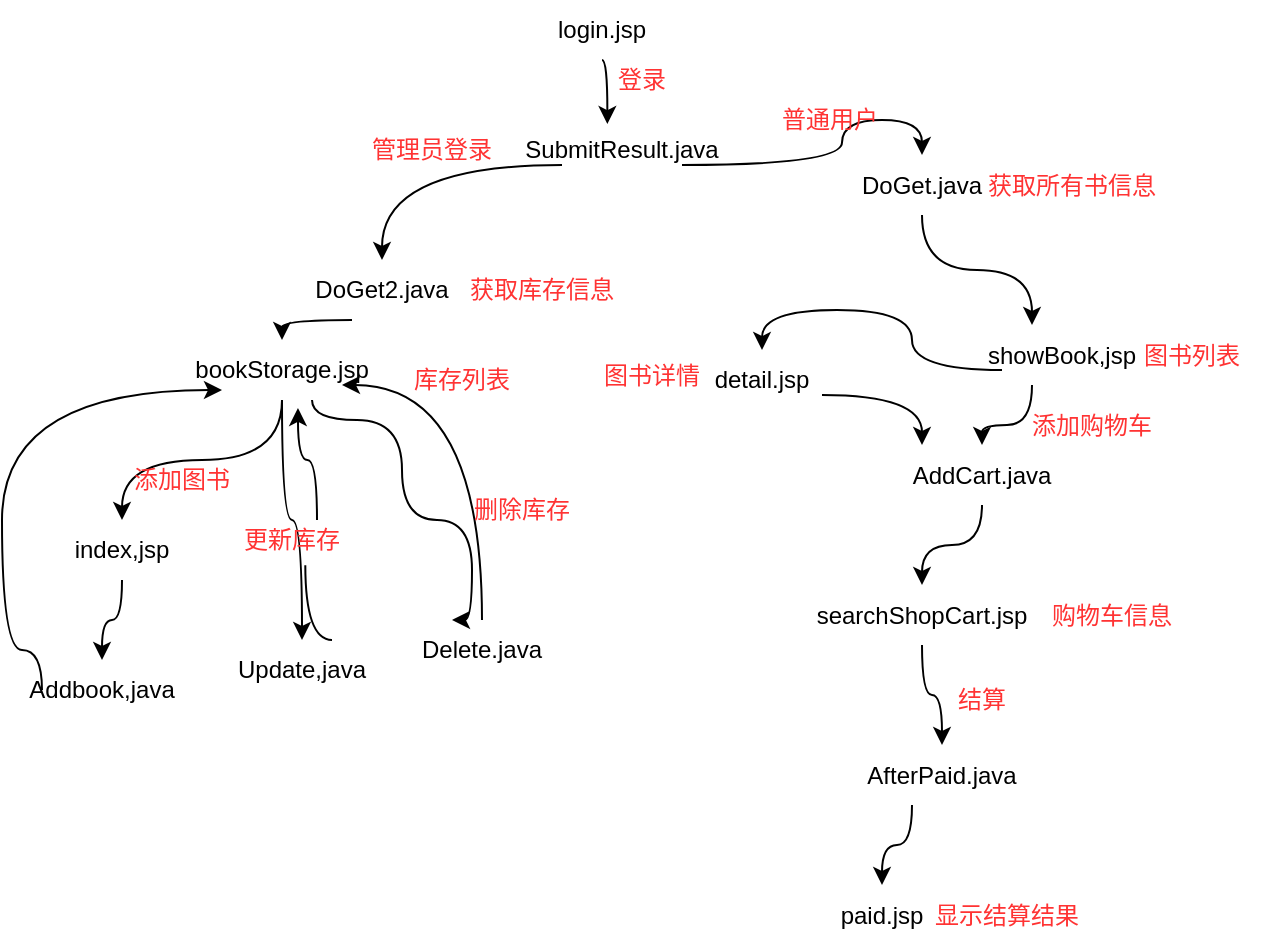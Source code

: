 <mxfile version="15.7.3" type="device"><diagram id="HpH1oXDXxxRp0CEii76Q" name="第 1 页"><mxGraphModel dx="782" dy="539" grid="1" gridSize="10" guides="1" tooltips="1" connect="1" arrows="1" fold="1" page="1" pageScale="1" pageWidth="827" pageHeight="1169" math="0" shadow="0"><root><mxCell id="0"/><mxCell id="1" parent="0"/><mxCell id="c5yNEPfropv8RozXlBiJ-11" style="edgeStyle=orthogonalEdgeStyle;curved=1;rounded=0;orthogonalLoop=1;jettySize=auto;html=1;exitX=0.5;exitY=1;exitDx=0;exitDy=0;entryX=0.378;entryY=0.067;entryDx=0;entryDy=0;entryPerimeter=0;" edge="1" parent="1" source="c5yNEPfropv8RozXlBiJ-1" target="c5yNEPfropv8RozXlBiJ-2"><mxGeometry relative="1" as="geometry"/></mxCell><mxCell id="c5yNEPfropv8RozXlBiJ-1" value="login.jsp" style="text;html=1;strokeColor=none;fillColor=none;align=center;verticalAlign=middle;whiteSpace=wrap;rounded=0;" vertex="1" parent="1"><mxGeometry x="270" y="40" width="60" height="30" as="geometry"/></mxCell><mxCell id="c5yNEPfropv8RozXlBiJ-12" style="edgeStyle=orthogonalEdgeStyle;curved=1;rounded=0;orthogonalLoop=1;jettySize=auto;html=1;exitX=0;exitY=0.75;exitDx=0;exitDy=0;entryX=0.5;entryY=0;entryDx=0;entryDy=0;" edge="1" parent="1" source="c5yNEPfropv8RozXlBiJ-2" target="c5yNEPfropv8RozXlBiJ-3"><mxGeometry relative="1" as="geometry"/></mxCell><mxCell id="c5yNEPfropv8RozXlBiJ-27" style="edgeStyle=orthogonalEdgeStyle;curved=1;rounded=0;orthogonalLoop=1;jettySize=auto;html=1;exitX=1;exitY=0.75;exitDx=0;exitDy=0;entryX=0.5;entryY=0;entryDx=0;entryDy=0;" edge="1" parent="1" source="c5yNEPfropv8RozXlBiJ-2" target="c5yNEPfropv8RozXlBiJ-4"><mxGeometry relative="1" as="geometry"><mxPoint x="490" y="100" as="targetPoint"/><Array as="points"><mxPoint x="420" y="123"/><mxPoint x="420" y="100"/><mxPoint x="460" y="100"/></Array></mxGeometry></mxCell><mxCell id="c5yNEPfropv8RozXlBiJ-2" value="SubmitResult.java" style="text;html=1;strokeColor=none;fillColor=none;align=center;verticalAlign=middle;whiteSpace=wrap;rounded=0;" vertex="1" parent="1"><mxGeometry x="280" y="100" width="60" height="30" as="geometry"/></mxCell><mxCell id="c5yNEPfropv8RozXlBiJ-13" style="edgeStyle=orthogonalEdgeStyle;curved=1;rounded=0;orthogonalLoop=1;jettySize=auto;html=1;exitX=0.25;exitY=1;exitDx=0;exitDy=0;entryX=0.5;entryY=0;entryDx=0;entryDy=0;" edge="1" parent="1" source="c5yNEPfropv8RozXlBiJ-3" target="c5yNEPfropv8RozXlBiJ-5"><mxGeometry relative="1" as="geometry"/></mxCell><mxCell id="c5yNEPfropv8RozXlBiJ-3" value="DoGet2.java" style="text;html=1;strokeColor=none;fillColor=none;align=center;verticalAlign=middle;whiteSpace=wrap;rounded=0;" vertex="1" parent="1"><mxGeometry x="160" y="170" width="60" height="30" as="geometry"/></mxCell><mxCell id="c5yNEPfropv8RozXlBiJ-28" style="edgeStyle=orthogonalEdgeStyle;curved=1;rounded=0;orthogonalLoop=1;jettySize=auto;html=1;exitX=0.5;exitY=1;exitDx=0;exitDy=0;entryX=0.25;entryY=0;entryDx=0;entryDy=0;" edge="1" parent="1" source="c5yNEPfropv8RozXlBiJ-4" target="c5yNEPfropv8RozXlBiJ-21"><mxGeometry relative="1" as="geometry"/></mxCell><mxCell id="c5yNEPfropv8RozXlBiJ-4" value="DoGet.java" style="text;html=1;strokeColor=none;fillColor=none;align=center;verticalAlign=middle;whiteSpace=wrap;rounded=0;" vertex="1" parent="1"><mxGeometry x="430" y="117.5" width="60" height="30" as="geometry"/></mxCell><mxCell id="c5yNEPfropv8RozXlBiJ-14" style="edgeStyle=orthogonalEdgeStyle;curved=1;rounded=0;orthogonalLoop=1;jettySize=auto;html=1;exitX=0.5;exitY=1;exitDx=0;exitDy=0;entryX=0.5;entryY=0;entryDx=0;entryDy=0;" edge="1" parent="1" source="c5yNEPfropv8RozXlBiJ-5" target="c5yNEPfropv8RozXlBiJ-6"><mxGeometry relative="1" as="geometry"/></mxCell><mxCell id="c5yNEPfropv8RozXlBiJ-15" style="edgeStyle=orthogonalEdgeStyle;curved=1;rounded=0;orthogonalLoop=1;jettySize=auto;html=1;exitX=0.5;exitY=1;exitDx=0;exitDy=0;entryX=0.5;entryY=0;entryDx=0;entryDy=0;" edge="1" parent="1" source="c5yNEPfropv8RozXlBiJ-5" target="c5yNEPfropv8RozXlBiJ-7"><mxGeometry relative="1" as="geometry"/></mxCell><mxCell id="c5yNEPfropv8RozXlBiJ-16" style="edgeStyle=orthogonalEdgeStyle;curved=1;rounded=0;orthogonalLoop=1;jettySize=auto;html=1;exitX=0.75;exitY=1;exitDx=0;exitDy=0;entryX=0.25;entryY=0;entryDx=0;entryDy=0;" edge="1" parent="1" source="c5yNEPfropv8RozXlBiJ-5" target="c5yNEPfropv8RozXlBiJ-8"><mxGeometry relative="1" as="geometry"><Array as="points"><mxPoint x="200" y="250"/><mxPoint x="200" y="300"/><mxPoint x="235" y="300"/></Array></mxGeometry></mxCell><mxCell id="c5yNEPfropv8RozXlBiJ-5" value="bookStorage.jsp" style="text;html=1;strokeColor=none;fillColor=none;align=center;verticalAlign=middle;whiteSpace=wrap;rounded=0;" vertex="1" parent="1"><mxGeometry x="110" y="210" width="60" height="30" as="geometry"/></mxCell><mxCell id="c5yNEPfropv8RozXlBiJ-19" style="edgeStyle=orthogonalEdgeStyle;curved=1;rounded=0;orthogonalLoop=1;jettySize=auto;html=1;exitX=0.5;exitY=1;exitDx=0;exitDy=0;" edge="1" parent="1" source="c5yNEPfropv8RozXlBiJ-6" target="c5yNEPfropv8RozXlBiJ-10"><mxGeometry relative="1" as="geometry"/></mxCell><mxCell id="c5yNEPfropv8RozXlBiJ-6" value="index,jsp" style="text;html=1;strokeColor=none;fillColor=none;align=center;verticalAlign=middle;whiteSpace=wrap;rounded=0;" vertex="1" parent="1"><mxGeometry x="30" y="300" width="60" height="30" as="geometry"/></mxCell><mxCell id="c5yNEPfropv8RozXlBiJ-18" style="edgeStyle=orthogonalEdgeStyle;curved=1;rounded=0;orthogonalLoop=1;jettySize=auto;html=1;exitX=0.75;exitY=0;exitDx=0;exitDy=0;entryX=0.633;entryY=1.133;entryDx=0;entryDy=0;entryPerimeter=0;startArrow=none;" edge="1" parent="1" source="c5yNEPfropv8RozXlBiJ-49" target="c5yNEPfropv8RozXlBiJ-5"><mxGeometry relative="1" as="geometry"/></mxCell><mxCell id="c5yNEPfropv8RozXlBiJ-7" value="Update,java" style="text;html=1;strokeColor=none;fillColor=none;align=center;verticalAlign=middle;whiteSpace=wrap;rounded=0;" vertex="1" parent="1"><mxGeometry x="120" y="360" width="60" height="30" as="geometry"/></mxCell><mxCell id="c5yNEPfropv8RozXlBiJ-17" style="edgeStyle=orthogonalEdgeStyle;curved=1;rounded=0;orthogonalLoop=1;jettySize=auto;html=1;exitX=0.5;exitY=0;exitDx=0;exitDy=0;entryX=1;entryY=0.75;entryDx=0;entryDy=0;" edge="1" parent="1" source="c5yNEPfropv8RozXlBiJ-8" target="c5yNEPfropv8RozXlBiJ-5"><mxGeometry relative="1" as="geometry"/></mxCell><mxCell id="c5yNEPfropv8RozXlBiJ-8" value="Delete.java" style="text;html=1;strokeColor=none;fillColor=none;align=center;verticalAlign=middle;whiteSpace=wrap;rounded=0;" vertex="1" parent="1"><mxGeometry x="210" y="350" width="60" height="30" as="geometry"/></mxCell><mxCell id="c5yNEPfropv8RozXlBiJ-20" style="edgeStyle=orthogonalEdgeStyle;curved=1;rounded=0;orthogonalLoop=1;jettySize=auto;html=1;exitX=0;exitY=0.5;exitDx=0;exitDy=0;" edge="1" parent="1" source="c5yNEPfropv8RozXlBiJ-10" target="c5yNEPfropv8RozXlBiJ-5"><mxGeometry relative="1" as="geometry"><Array as="points"><mxPoint y="365"/><mxPoint y="235"/></Array></mxGeometry></mxCell><mxCell id="c5yNEPfropv8RozXlBiJ-10" value="Addbook,java" style="text;html=1;strokeColor=none;fillColor=none;align=center;verticalAlign=middle;whiteSpace=wrap;rounded=0;" vertex="1" parent="1"><mxGeometry x="20" y="370" width="60" height="30" as="geometry"/></mxCell><mxCell id="c5yNEPfropv8RozXlBiJ-29" style="edgeStyle=orthogonalEdgeStyle;curved=1;rounded=0;orthogonalLoop=1;jettySize=auto;html=1;exitX=0;exitY=0.75;exitDx=0;exitDy=0;entryX=0.5;entryY=0;entryDx=0;entryDy=0;" edge="1" parent="1" source="c5yNEPfropv8RozXlBiJ-21" target="c5yNEPfropv8RozXlBiJ-22"><mxGeometry relative="1" as="geometry"/></mxCell><mxCell id="c5yNEPfropv8RozXlBiJ-30" style="edgeStyle=orthogonalEdgeStyle;curved=1;rounded=0;orthogonalLoop=1;jettySize=auto;html=1;exitX=0.25;exitY=1;exitDx=0;exitDy=0;" edge="1" parent="1" source="c5yNEPfropv8RozXlBiJ-21" target="c5yNEPfropv8RozXlBiJ-23"><mxGeometry relative="1" as="geometry"/></mxCell><mxCell id="c5yNEPfropv8RozXlBiJ-21" value="showBook,jsp" style="text;html=1;strokeColor=none;fillColor=none;align=center;verticalAlign=middle;whiteSpace=wrap;rounded=0;" vertex="1" parent="1"><mxGeometry x="500" y="202.5" width="60" height="30" as="geometry"/></mxCell><mxCell id="c5yNEPfropv8RozXlBiJ-53" style="edgeStyle=orthogonalEdgeStyle;curved=1;rounded=0;orthogonalLoop=1;jettySize=auto;html=1;exitX=1;exitY=0.75;exitDx=0;exitDy=0;entryX=0;entryY=0;entryDx=0;entryDy=0;fontColor=#FF3333;" edge="1" parent="1" source="c5yNEPfropv8RozXlBiJ-22" target="c5yNEPfropv8RozXlBiJ-23"><mxGeometry relative="1" as="geometry"/></mxCell><mxCell id="c5yNEPfropv8RozXlBiJ-22" value="detail.jsp" style="text;html=1;strokeColor=none;fillColor=none;align=center;verticalAlign=middle;whiteSpace=wrap;rounded=0;" vertex="1" parent="1"><mxGeometry x="350" y="215" width="60" height="30" as="geometry"/></mxCell><mxCell id="c5yNEPfropv8RozXlBiJ-31" style="edgeStyle=orthogonalEdgeStyle;curved=1;rounded=0;orthogonalLoop=1;jettySize=auto;html=1;exitX=0.5;exitY=1;exitDx=0;exitDy=0;" edge="1" parent="1" source="c5yNEPfropv8RozXlBiJ-23" target="c5yNEPfropv8RozXlBiJ-24"><mxGeometry relative="1" as="geometry"/></mxCell><mxCell id="c5yNEPfropv8RozXlBiJ-23" value="AddCart.java" style="text;html=1;strokeColor=none;fillColor=none;align=center;verticalAlign=middle;whiteSpace=wrap;rounded=0;" vertex="1" parent="1"><mxGeometry x="460" y="262.5" width="60" height="30" as="geometry"/></mxCell><mxCell id="c5yNEPfropv8RozXlBiJ-32" style="edgeStyle=orthogonalEdgeStyle;curved=1;rounded=0;orthogonalLoop=1;jettySize=auto;html=1;exitX=0.5;exitY=1;exitDx=0;exitDy=0;entryX=0.5;entryY=0;entryDx=0;entryDy=0;" edge="1" parent="1" source="c5yNEPfropv8RozXlBiJ-24" target="c5yNEPfropv8RozXlBiJ-25"><mxGeometry relative="1" as="geometry"/></mxCell><mxCell id="c5yNEPfropv8RozXlBiJ-24" value="searchShopCart.jsp" style="text;html=1;strokeColor=none;fillColor=none;align=center;verticalAlign=middle;whiteSpace=wrap;rounded=0;" vertex="1" parent="1"><mxGeometry x="420" y="332.5" width="80" height="30" as="geometry"/></mxCell><mxCell id="c5yNEPfropv8RozXlBiJ-33" style="edgeStyle=orthogonalEdgeStyle;curved=1;rounded=0;orthogonalLoop=1;jettySize=auto;html=1;exitX=0.25;exitY=1;exitDx=0;exitDy=0;" edge="1" parent="1" source="c5yNEPfropv8RozXlBiJ-25" target="c5yNEPfropv8RozXlBiJ-26"><mxGeometry relative="1" as="geometry"/></mxCell><mxCell id="c5yNEPfropv8RozXlBiJ-25" value="AfterPaid.java" style="text;html=1;strokeColor=none;fillColor=none;align=center;verticalAlign=middle;whiteSpace=wrap;rounded=0;" vertex="1" parent="1"><mxGeometry x="440" y="412.5" width="60" height="30" as="geometry"/></mxCell><mxCell id="c5yNEPfropv8RozXlBiJ-26" value="paid.jsp" style="text;html=1;strokeColor=none;fillColor=none;align=center;verticalAlign=middle;whiteSpace=wrap;rounded=0;" vertex="1" parent="1"><mxGeometry x="410" y="482.5" width="60" height="30" as="geometry"/></mxCell><mxCell id="c5yNEPfropv8RozXlBiJ-34" value="登录" style="text;html=1;strokeColor=none;fillColor=none;align=center;verticalAlign=middle;whiteSpace=wrap;rounded=0;fontColor=#FF3333;" vertex="1" parent="1"><mxGeometry x="290" y="70" width="60" height="20" as="geometry"/></mxCell><mxCell id="c5yNEPfropv8RozXlBiJ-35" value="管理员登录" style="text;html=1;strokeColor=none;fillColor=none;align=center;verticalAlign=middle;whiteSpace=wrap;rounded=0;fontColor=#FF3333;" vertex="1" parent="1"><mxGeometry x="180" y="105" width="70" height="20" as="geometry"/></mxCell><mxCell id="c5yNEPfropv8RozXlBiJ-36" value="普通用户" style="text;html=1;strokeColor=none;fillColor=none;align=center;verticalAlign=middle;whiteSpace=wrap;rounded=0;fontColor=#FF3333;" vertex="1" parent="1"><mxGeometry x="379" y="90" width="70" height="20" as="geometry"/></mxCell><mxCell id="c5yNEPfropv8RozXlBiJ-37" value="获取所有书信息" style="text;html=1;strokeColor=none;fillColor=none;align=center;verticalAlign=middle;whiteSpace=wrap;rounded=0;fontColor=#FF3333;" vertex="1" parent="1"><mxGeometry x="490" y="117.5" width="90" height="30" as="geometry"/></mxCell><mxCell id="c5yNEPfropv8RozXlBiJ-38" value="图书列表" style="text;html=1;strokeColor=none;fillColor=none;align=center;verticalAlign=middle;whiteSpace=wrap;rounded=0;fontColor=#FF3333;" vertex="1" parent="1"><mxGeometry x="560" y="202.5" width="70" height="30" as="geometry"/></mxCell><mxCell id="c5yNEPfropv8RozXlBiJ-40" value="图书详情" style="text;html=1;strokeColor=none;fillColor=none;align=center;verticalAlign=middle;whiteSpace=wrap;rounded=0;fontColor=#FF3333;" vertex="1" parent="1"><mxGeometry x="290" y="212.5" width="70" height="30" as="geometry"/></mxCell><mxCell id="c5yNEPfropv8RozXlBiJ-41" value="添加购物车" style="text;html=1;strokeColor=none;fillColor=none;align=center;verticalAlign=middle;whiteSpace=wrap;rounded=0;fontColor=#FF3333;" vertex="1" parent="1"><mxGeometry x="510" y="242.5" width="70" height="20" as="geometry"/></mxCell><mxCell id="c5yNEPfropv8RozXlBiJ-42" value="购物车信息" style="text;html=1;strokeColor=none;fillColor=none;align=center;verticalAlign=middle;whiteSpace=wrap;rounded=0;fontColor=#FF3333;" vertex="1" parent="1"><mxGeometry x="520" y="337.5" width="70" height="20" as="geometry"/></mxCell><mxCell id="c5yNEPfropv8RozXlBiJ-43" value="结算" style="text;html=1;strokeColor=none;fillColor=none;align=center;verticalAlign=middle;whiteSpace=wrap;rounded=0;fontColor=#FF3333;" vertex="1" parent="1"><mxGeometry x="465" y="380" width="50" height="20" as="geometry"/></mxCell><mxCell id="c5yNEPfropv8RozXlBiJ-44" value="获取库存信息" style="text;html=1;strokeColor=none;fillColor=none;align=center;verticalAlign=middle;whiteSpace=wrap;rounded=0;fontColor=#FF3333;" vertex="1" parent="1"><mxGeometry x="230" y="175" width="80" height="20" as="geometry"/></mxCell><mxCell id="c5yNEPfropv8RozXlBiJ-45" value="库存列表" style="text;html=1;strokeColor=none;fillColor=none;align=center;verticalAlign=middle;whiteSpace=wrap;rounded=0;fontColor=#FF3333;" vertex="1" parent="1"><mxGeometry x="190" y="220" width="80" height="20" as="geometry"/></mxCell><mxCell id="c5yNEPfropv8RozXlBiJ-47" value="添加图书" style="text;html=1;strokeColor=none;fillColor=none;align=center;verticalAlign=middle;whiteSpace=wrap;rounded=0;fontColor=#FF3333;" vertex="1" parent="1"><mxGeometry x="50" y="270" width="80" height="20" as="geometry"/></mxCell><mxCell id="c5yNEPfropv8RozXlBiJ-49" value="更新库存" style="text;html=1;strokeColor=none;fillColor=none;align=center;verticalAlign=middle;whiteSpace=wrap;rounded=0;fontColor=#FF3333;" vertex="1" parent="1"><mxGeometry x="120" y="300" width="50" height="20" as="geometry"/></mxCell><mxCell id="c5yNEPfropv8RozXlBiJ-50" value="" style="edgeStyle=orthogonalEdgeStyle;curved=1;rounded=0;orthogonalLoop=1;jettySize=auto;html=1;exitX=0.75;exitY=0;exitDx=0;exitDy=0;entryX=0.633;entryY=1.133;entryDx=0;entryDy=0;entryPerimeter=0;endArrow=none;" edge="1" parent="1" source="c5yNEPfropv8RozXlBiJ-7" target="c5yNEPfropv8RozXlBiJ-49"><mxGeometry relative="1" as="geometry"><mxPoint x="165" y="360" as="sourcePoint"/><mxPoint x="147.98" y="243.99" as="targetPoint"/></mxGeometry></mxCell><mxCell id="c5yNEPfropv8RozXlBiJ-52" value="删除库存" style="text;html=1;strokeColor=none;fillColor=none;align=center;verticalAlign=middle;whiteSpace=wrap;rounded=0;fontColor=#FF3333;" vertex="1" parent="1"><mxGeometry x="220" y="285" width="80" height="20" as="geometry"/></mxCell><mxCell id="c5yNEPfropv8RozXlBiJ-54" value="显示结算结果" style="text;html=1;strokeColor=none;fillColor=none;align=center;verticalAlign=middle;whiteSpace=wrap;rounded=0;fontColor=#FF3333;" vertex="1" parent="1"><mxGeometry x="460" y="487.5" width="85" height="20" as="geometry"/></mxCell></root></mxGraphModel></diagram></mxfile>